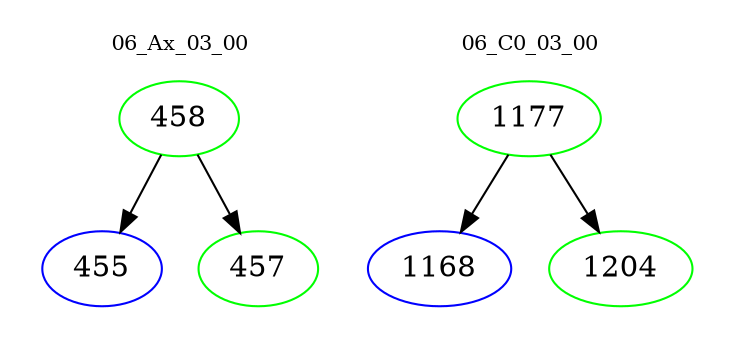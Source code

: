 digraph{
subgraph cluster_0 {
color = white
label = "06_Ax_03_00";
fontsize=10;
T0_458 [label="458", color="green"]
T0_458 -> T0_455 [color="black"]
T0_455 [label="455", color="blue"]
T0_458 -> T0_457 [color="black"]
T0_457 [label="457", color="green"]
}
subgraph cluster_1 {
color = white
label = "06_C0_03_00";
fontsize=10;
T1_1177 [label="1177", color="green"]
T1_1177 -> T1_1168 [color="black"]
T1_1168 [label="1168", color="blue"]
T1_1177 -> T1_1204 [color="black"]
T1_1204 [label="1204", color="green"]
}
}
